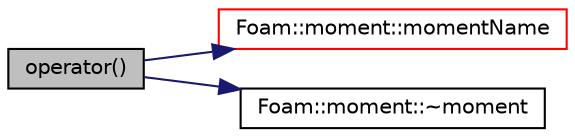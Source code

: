 digraph "operator()"
{
  bgcolor="transparent";
  edge [fontname="Helvetica",fontsize="10",labelfontname="Helvetica",labelfontsize="10"];
  node [fontname="Helvetica",fontsize="10",shape=record];
  rankdir="LR";
  Node1 [label="operator()",height=0.2,width=0.4,color="black", fillcolor="grey75", style="filled", fontcolor="black"];
  Node1 -> Node2 [color="midnightblue",fontsize="10",style="solid",fontname="Helvetica"];
  Node2 [label="Foam::moment::momentName",height=0.2,width=0.4,color="red",URL="$a00043.html#af1a22abea6056cddf89aae3bfbaa9f11",tooltip="Creates the name of the moment. "];
  Node1 -> Node3 [color="midnightblue",fontsize="10",style="solid",fontname="Helvetica"];
  Node3 [label="Foam::moment::~moment",height=0.2,width=0.4,color="black",URL="$a00043.html#a1ee407ef1ef100cb57e2b2308495e6d4",tooltip="Destructor. "];
}
